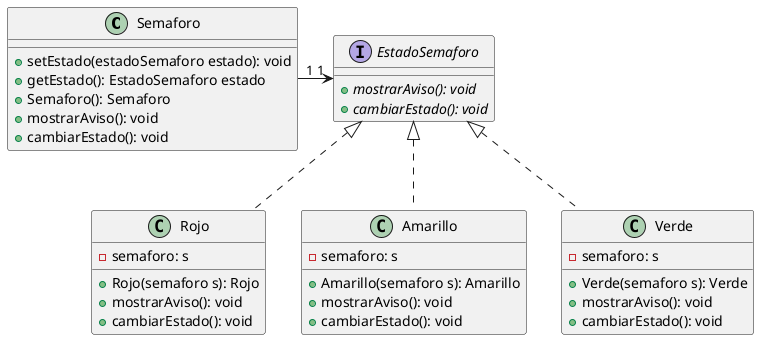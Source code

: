 @startuml

class Semaforo{
  + setEstado(estadoSemaforo estado): void
  + getEstado(): EstadoSemaforo estado
  + Semaforo(): Semaforo
  + mostrarAviso(): void
  + cambiarEstado(): void
}

interface EstadoSemaforo {
  + {abstract} mostrarAviso(): void
  + {abstract} cambiarEstado(): void
}

class Rojo{
  - semaforo: s
  + Rojo(semaforo s): Rojo
  + mostrarAviso(): void
  + cambiarEstado(): void
}

class Amarillo{
  - semaforo: s
  + Amarillo(semaforo s): Amarillo
  + mostrarAviso(): void
  + cambiarEstado(): void
}

class Verde{
  - semaforo: s
  + Verde(semaforo s): Verde
  + mostrarAviso(): void
  + cambiarEstado(): void
}


Semaforo "1" -right-> "1" EstadoSemaforo

Rojo .up.|> EstadoSemaforo
Amarillo .up.|> EstadoSemaforo
Verde .up.|> EstadoSemaforo



@enduml